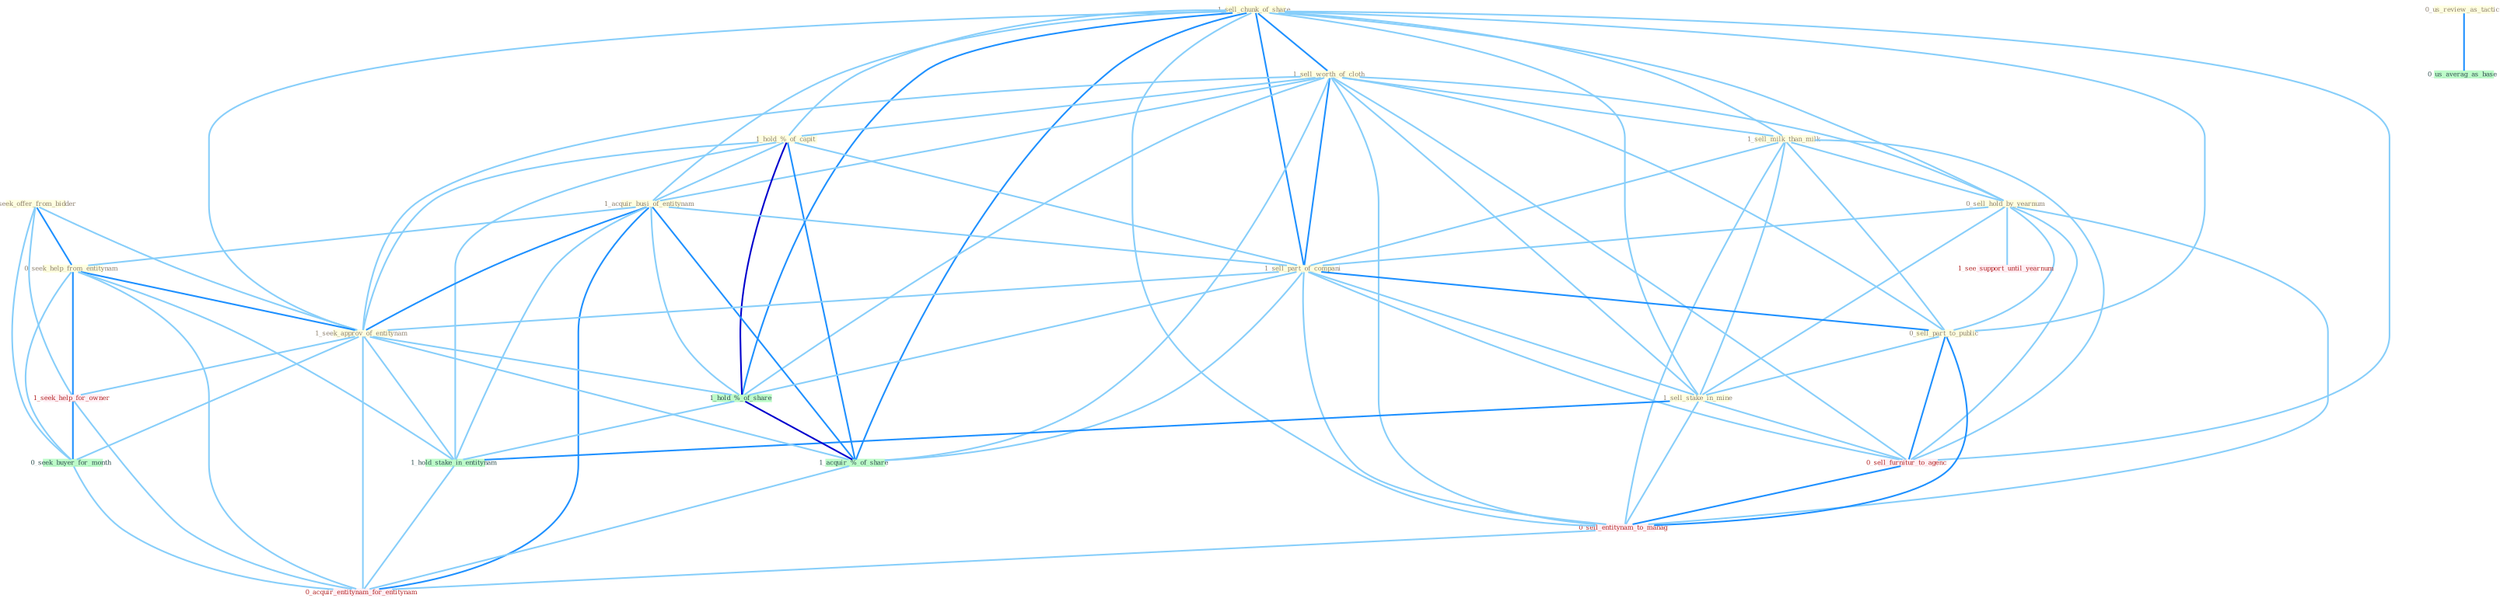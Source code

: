 Graph G{ 
    node
    [shape=polygon,style=filled,width=.5,height=.06,color="#BDFCC9",fixedsize=true,fontsize=4,
    fontcolor="#2f4f4f"];
    {node
    [color="#ffffe0", fontcolor="#8b7d6b"] "1_sell_chunk_of_share " "0_us_review_as_tactic " "1_sell_worth_of_cloth " "1_hold_%_of_capit " "1_sell_milk_than_milk " "0_seek_offer_from_bidder " "1_acquir_busi_of_entitynam " "0_sell_hold_by_yearnum " "1_sell_part_of_compani " "0_sell_part_to_public " "1_sell_stake_in_mine " "0_seek_help_from_entitynam " "1_seek_approv_of_entitynam "}
{node [color="#fff0f5", fontcolor="#b22222"] "1_seek_help_for_owner " "1_see_support_until_yearnum " "0_sell_furnitur_to_agenc " "0_sell_entitynam_to_manag " "0_acquir_entitynam_for_entitynam "}
edge [color="#B0E2FF"];

	"1_sell_chunk_of_share " -- "1_sell_worth_of_cloth " [w="2", color="#1e90ff" , len=0.8];
	"1_sell_chunk_of_share " -- "1_hold_%_of_capit " [w="1", color="#87cefa" ];
	"1_sell_chunk_of_share " -- "1_sell_milk_than_milk " [w="1", color="#87cefa" ];
	"1_sell_chunk_of_share " -- "1_acquir_busi_of_entitynam " [w="1", color="#87cefa" ];
	"1_sell_chunk_of_share " -- "0_sell_hold_by_yearnum " [w="1", color="#87cefa" ];
	"1_sell_chunk_of_share " -- "1_sell_part_of_compani " [w="2", color="#1e90ff" , len=0.8];
	"1_sell_chunk_of_share " -- "0_sell_part_to_public " [w="1", color="#87cefa" ];
	"1_sell_chunk_of_share " -- "1_sell_stake_in_mine " [w="1", color="#87cefa" ];
	"1_sell_chunk_of_share " -- "1_seek_approv_of_entitynam " [w="1", color="#87cefa" ];
	"1_sell_chunk_of_share " -- "1_hold_%_of_share " [w="2", color="#1e90ff" , len=0.8];
	"1_sell_chunk_of_share " -- "1_acquir_%_of_share " [w="2", color="#1e90ff" , len=0.8];
	"1_sell_chunk_of_share " -- "0_sell_furnitur_to_agenc " [w="1", color="#87cefa" ];
	"1_sell_chunk_of_share " -- "0_sell_entitynam_to_manag " [w="1", color="#87cefa" ];
	"0_us_review_as_tactic " -- "0_us_averag_as_base " [w="2", color="#1e90ff" , len=0.8];
	"1_sell_worth_of_cloth " -- "1_hold_%_of_capit " [w="1", color="#87cefa" ];
	"1_sell_worth_of_cloth " -- "1_sell_milk_than_milk " [w="1", color="#87cefa" ];
	"1_sell_worth_of_cloth " -- "1_acquir_busi_of_entitynam " [w="1", color="#87cefa" ];
	"1_sell_worth_of_cloth " -- "0_sell_hold_by_yearnum " [w="1", color="#87cefa" ];
	"1_sell_worth_of_cloth " -- "1_sell_part_of_compani " [w="2", color="#1e90ff" , len=0.8];
	"1_sell_worth_of_cloth " -- "0_sell_part_to_public " [w="1", color="#87cefa" ];
	"1_sell_worth_of_cloth " -- "1_sell_stake_in_mine " [w="1", color="#87cefa" ];
	"1_sell_worth_of_cloth " -- "1_seek_approv_of_entitynam " [w="1", color="#87cefa" ];
	"1_sell_worth_of_cloth " -- "1_hold_%_of_share " [w="1", color="#87cefa" ];
	"1_sell_worth_of_cloth " -- "1_acquir_%_of_share " [w="1", color="#87cefa" ];
	"1_sell_worth_of_cloth " -- "0_sell_furnitur_to_agenc " [w="1", color="#87cefa" ];
	"1_sell_worth_of_cloth " -- "0_sell_entitynam_to_manag " [w="1", color="#87cefa" ];
	"1_hold_%_of_capit " -- "1_acquir_busi_of_entitynam " [w="1", color="#87cefa" ];
	"1_hold_%_of_capit " -- "1_sell_part_of_compani " [w="1", color="#87cefa" ];
	"1_hold_%_of_capit " -- "1_seek_approv_of_entitynam " [w="1", color="#87cefa" ];
	"1_hold_%_of_capit " -- "1_hold_%_of_share " [w="3", color="#0000cd" , len=0.6];
	"1_hold_%_of_capit " -- "1_hold_stake_in_entitynam " [w="1", color="#87cefa" ];
	"1_hold_%_of_capit " -- "1_acquir_%_of_share " [w="2", color="#1e90ff" , len=0.8];
	"1_sell_milk_than_milk " -- "0_sell_hold_by_yearnum " [w="1", color="#87cefa" ];
	"1_sell_milk_than_milk " -- "1_sell_part_of_compani " [w="1", color="#87cefa" ];
	"1_sell_milk_than_milk " -- "0_sell_part_to_public " [w="1", color="#87cefa" ];
	"1_sell_milk_than_milk " -- "1_sell_stake_in_mine " [w="1", color="#87cefa" ];
	"1_sell_milk_than_milk " -- "0_sell_furnitur_to_agenc " [w="1", color="#87cefa" ];
	"1_sell_milk_than_milk " -- "0_sell_entitynam_to_manag " [w="1", color="#87cefa" ];
	"0_seek_offer_from_bidder " -- "0_seek_help_from_entitynam " [w="2", color="#1e90ff" , len=0.8];
	"0_seek_offer_from_bidder " -- "1_seek_approv_of_entitynam " [w="1", color="#87cefa" ];
	"0_seek_offer_from_bidder " -- "1_seek_help_for_owner " [w="1", color="#87cefa" ];
	"0_seek_offer_from_bidder " -- "0_seek_buyer_for_month " [w="1", color="#87cefa" ];
	"1_acquir_busi_of_entitynam " -- "1_sell_part_of_compani " [w="1", color="#87cefa" ];
	"1_acquir_busi_of_entitynam " -- "0_seek_help_from_entitynam " [w="1", color="#87cefa" ];
	"1_acquir_busi_of_entitynam " -- "1_seek_approv_of_entitynam " [w="2", color="#1e90ff" , len=0.8];
	"1_acquir_busi_of_entitynam " -- "1_hold_%_of_share " [w="1", color="#87cefa" ];
	"1_acquir_busi_of_entitynam " -- "1_hold_stake_in_entitynam " [w="1", color="#87cefa" ];
	"1_acquir_busi_of_entitynam " -- "1_acquir_%_of_share " [w="2", color="#1e90ff" , len=0.8];
	"1_acquir_busi_of_entitynam " -- "0_acquir_entitynam_for_entitynam " [w="2", color="#1e90ff" , len=0.8];
	"0_sell_hold_by_yearnum " -- "1_sell_part_of_compani " [w="1", color="#87cefa" ];
	"0_sell_hold_by_yearnum " -- "0_sell_part_to_public " [w="1", color="#87cefa" ];
	"0_sell_hold_by_yearnum " -- "1_sell_stake_in_mine " [w="1", color="#87cefa" ];
	"0_sell_hold_by_yearnum " -- "1_see_support_until_yearnum " [w="1", color="#87cefa" ];
	"0_sell_hold_by_yearnum " -- "0_sell_furnitur_to_agenc " [w="1", color="#87cefa" ];
	"0_sell_hold_by_yearnum " -- "0_sell_entitynam_to_manag " [w="1", color="#87cefa" ];
	"1_sell_part_of_compani " -- "0_sell_part_to_public " [w="2", color="#1e90ff" , len=0.8];
	"1_sell_part_of_compani " -- "1_sell_stake_in_mine " [w="1", color="#87cefa" ];
	"1_sell_part_of_compani " -- "1_seek_approv_of_entitynam " [w="1", color="#87cefa" ];
	"1_sell_part_of_compani " -- "1_hold_%_of_share " [w="1", color="#87cefa" ];
	"1_sell_part_of_compani " -- "1_acquir_%_of_share " [w="1", color="#87cefa" ];
	"1_sell_part_of_compani " -- "0_sell_furnitur_to_agenc " [w="1", color="#87cefa" ];
	"1_sell_part_of_compani " -- "0_sell_entitynam_to_manag " [w="1", color="#87cefa" ];
	"0_sell_part_to_public " -- "1_sell_stake_in_mine " [w="1", color="#87cefa" ];
	"0_sell_part_to_public " -- "0_sell_furnitur_to_agenc " [w="2", color="#1e90ff" , len=0.8];
	"0_sell_part_to_public " -- "0_sell_entitynam_to_manag " [w="2", color="#1e90ff" , len=0.8];
	"1_sell_stake_in_mine " -- "1_hold_stake_in_entitynam " [w="2", color="#1e90ff" , len=0.8];
	"1_sell_stake_in_mine " -- "0_sell_furnitur_to_agenc " [w="1", color="#87cefa" ];
	"1_sell_stake_in_mine " -- "0_sell_entitynam_to_manag " [w="1", color="#87cefa" ];
	"0_seek_help_from_entitynam " -- "1_seek_approv_of_entitynam " [w="2", color="#1e90ff" , len=0.8];
	"0_seek_help_from_entitynam " -- "1_hold_stake_in_entitynam " [w="1", color="#87cefa" ];
	"0_seek_help_from_entitynam " -- "1_seek_help_for_owner " [w="2", color="#1e90ff" , len=0.8];
	"0_seek_help_from_entitynam " -- "0_seek_buyer_for_month " [w="1", color="#87cefa" ];
	"0_seek_help_from_entitynam " -- "0_acquir_entitynam_for_entitynam " [w="1", color="#87cefa" ];
	"1_seek_approv_of_entitynam " -- "1_hold_%_of_share " [w="1", color="#87cefa" ];
	"1_seek_approv_of_entitynam " -- "1_hold_stake_in_entitynam " [w="1", color="#87cefa" ];
	"1_seek_approv_of_entitynam " -- "1_seek_help_for_owner " [w="1", color="#87cefa" ];
	"1_seek_approv_of_entitynam " -- "0_seek_buyer_for_month " [w="1", color="#87cefa" ];
	"1_seek_approv_of_entitynam " -- "1_acquir_%_of_share " [w="1", color="#87cefa" ];
	"1_seek_approv_of_entitynam " -- "0_acquir_entitynam_for_entitynam " [w="1", color="#87cefa" ];
	"1_hold_%_of_share " -- "1_hold_stake_in_entitynam " [w="1", color="#87cefa" ];
	"1_hold_%_of_share " -- "1_acquir_%_of_share " [w="3", color="#0000cd" , len=0.6];
	"1_hold_stake_in_entitynam " -- "0_acquir_entitynam_for_entitynam " [w="1", color="#87cefa" ];
	"1_seek_help_for_owner " -- "0_seek_buyer_for_month " [w="2", color="#1e90ff" , len=0.8];
	"1_seek_help_for_owner " -- "0_acquir_entitynam_for_entitynam " [w="1", color="#87cefa" ];
	"0_seek_buyer_for_month " -- "0_acquir_entitynam_for_entitynam " [w="1", color="#87cefa" ];
	"1_acquir_%_of_share " -- "0_acquir_entitynam_for_entitynam " [w="1", color="#87cefa" ];
	"0_sell_furnitur_to_agenc " -- "0_sell_entitynam_to_manag " [w="2", color="#1e90ff" , len=0.8];
	"0_sell_entitynam_to_manag " -- "0_acquir_entitynam_for_entitynam " [w="1", color="#87cefa" ];
}